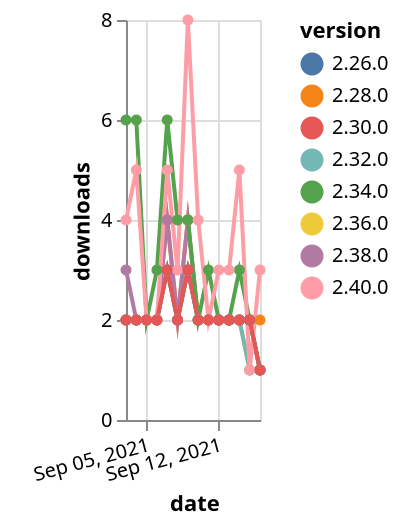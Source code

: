 {"$schema": "https://vega.github.io/schema/vega-lite/v5.json", "description": "A simple bar chart with embedded data.", "data": {"values": [{"date": "2021-09-03", "total": 1058, "delta": 2, "version": "2.36.0"}, {"date": "2021-09-04", "total": 1060, "delta": 2, "version": "2.36.0"}, {"date": "2021-09-05", "total": 1062, "delta": 2, "version": "2.36.0"}, {"date": "2021-09-06", "total": 1064, "delta": 2, "version": "2.36.0"}, {"date": "2021-09-07", "total": 1067, "delta": 3, "version": "2.36.0"}, {"date": "2021-09-08", "total": 1069, "delta": 2, "version": "2.36.0"}, {"date": "2021-09-09", "total": 1072, "delta": 3, "version": "2.36.0"}, {"date": "2021-09-10", "total": 1074, "delta": 2, "version": "2.36.0"}, {"date": "2021-09-11", "total": 1076, "delta": 2, "version": "2.36.0"}, {"date": "2021-09-12", "total": 1078, "delta": 2, "version": "2.36.0"}, {"date": "2021-09-13", "total": 1080, "delta": 2, "version": "2.36.0"}, {"date": "2021-09-14", "total": 1082, "delta": 2, "version": "2.36.0"}, {"date": "2021-09-15", "total": 1083, "delta": 1, "version": "2.36.0"}, {"date": "2021-09-16", "total": 1084, "delta": 1, "version": "2.36.0"}, {"date": "2021-09-03", "total": 1699, "delta": 2, "version": "2.32.0"}, {"date": "2021-09-04", "total": 1701, "delta": 2, "version": "2.32.0"}, {"date": "2021-09-05", "total": 1703, "delta": 2, "version": "2.32.0"}, {"date": "2021-09-06", "total": 1705, "delta": 2, "version": "2.32.0"}, {"date": "2021-09-07", "total": 1708, "delta": 3, "version": "2.32.0"}, {"date": "2021-09-08", "total": 1710, "delta": 2, "version": "2.32.0"}, {"date": "2021-09-09", "total": 1713, "delta": 3, "version": "2.32.0"}, {"date": "2021-09-10", "total": 1715, "delta": 2, "version": "2.32.0"}, {"date": "2021-09-11", "total": 1717, "delta": 2, "version": "2.32.0"}, {"date": "2021-09-12", "total": 1719, "delta": 2, "version": "2.32.0"}, {"date": "2021-09-13", "total": 1721, "delta": 2, "version": "2.32.0"}, {"date": "2021-09-14", "total": 1723, "delta": 2, "version": "2.32.0"}, {"date": "2021-09-15", "total": 1724, "delta": 1, "version": "2.32.0"}, {"date": "2021-09-16", "total": 1725, "delta": 1, "version": "2.32.0"}, {"date": "2021-09-03", "total": 2603, "delta": 2, "version": "2.28.0"}, {"date": "2021-09-04", "total": 2605, "delta": 2, "version": "2.28.0"}, {"date": "2021-09-05", "total": 2607, "delta": 2, "version": "2.28.0"}, {"date": "2021-09-06", "total": 2609, "delta": 2, "version": "2.28.0"}, {"date": "2021-09-07", "total": 2613, "delta": 4, "version": "2.28.0"}, {"date": "2021-09-08", "total": 2615, "delta": 2, "version": "2.28.0"}, {"date": "2021-09-09", "total": 2619, "delta": 4, "version": "2.28.0"}, {"date": "2021-09-10", "total": 2621, "delta": 2, "version": "2.28.0"}, {"date": "2021-09-11", "total": 2623, "delta": 2, "version": "2.28.0"}, {"date": "2021-09-12", "total": 2625, "delta": 2, "version": "2.28.0"}, {"date": "2021-09-13", "total": 2627, "delta": 2, "version": "2.28.0"}, {"date": "2021-09-14", "total": 2629, "delta": 2, "version": "2.28.0"}, {"date": "2021-09-15", "total": 2631, "delta": 2, "version": "2.28.0"}, {"date": "2021-09-16", "total": 2633, "delta": 2, "version": "2.28.0"}, {"date": "2021-09-03", "total": 2417, "delta": 2, "version": "2.26.0"}, {"date": "2021-09-04", "total": 2419, "delta": 2, "version": "2.26.0"}, {"date": "2021-09-05", "total": 2421, "delta": 2, "version": "2.26.0"}, {"date": "2021-09-06", "total": 2423, "delta": 2, "version": "2.26.0"}, {"date": "2021-09-07", "total": 2426, "delta": 3, "version": "2.26.0"}, {"date": "2021-09-08", "total": 2428, "delta": 2, "version": "2.26.0"}, {"date": "2021-09-09", "total": 2431, "delta": 3, "version": "2.26.0"}, {"date": "2021-09-10", "total": 2433, "delta": 2, "version": "2.26.0"}, {"date": "2021-09-11", "total": 2435, "delta": 2, "version": "2.26.0"}, {"date": "2021-09-12", "total": 2437, "delta": 2, "version": "2.26.0"}, {"date": "2021-09-13", "total": 2439, "delta": 2, "version": "2.26.0"}, {"date": "2021-09-14", "total": 2441, "delta": 2, "version": "2.26.0"}, {"date": "2021-09-15", "total": 2443, "delta": 2, "version": "2.26.0"}, {"date": "2021-09-16", "total": 2444, "delta": 1, "version": "2.26.0"}, {"date": "2021-09-03", "total": 989, "delta": 3, "version": "2.38.0"}, {"date": "2021-09-04", "total": 991, "delta": 2, "version": "2.38.0"}, {"date": "2021-09-05", "total": 993, "delta": 2, "version": "2.38.0"}, {"date": "2021-09-06", "total": 995, "delta": 2, "version": "2.38.0"}, {"date": "2021-09-07", "total": 999, "delta": 4, "version": "2.38.0"}, {"date": "2021-09-08", "total": 1001, "delta": 2, "version": "2.38.0"}, {"date": "2021-09-09", "total": 1005, "delta": 4, "version": "2.38.0"}, {"date": "2021-09-10", "total": 1007, "delta": 2, "version": "2.38.0"}, {"date": "2021-09-11", "total": 1009, "delta": 2, "version": "2.38.0"}, {"date": "2021-09-12", "total": 1011, "delta": 2, "version": "2.38.0"}, {"date": "2021-09-13", "total": 1013, "delta": 2, "version": "2.38.0"}, {"date": "2021-09-14", "total": 1015, "delta": 2, "version": "2.38.0"}, {"date": "2021-09-15", "total": 1017, "delta": 2, "version": "2.38.0"}, {"date": "2021-09-16", "total": 1018, "delta": 1, "version": "2.38.0"}, {"date": "2021-09-03", "total": 2699, "delta": 6, "version": "2.34.0"}, {"date": "2021-09-04", "total": 2705, "delta": 6, "version": "2.34.0"}, {"date": "2021-09-05", "total": 2707, "delta": 2, "version": "2.34.0"}, {"date": "2021-09-06", "total": 2710, "delta": 3, "version": "2.34.0"}, {"date": "2021-09-07", "total": 2716, "delta": 6, "version": "2.34.0"}, {"date": "2021-09-08", "total": 2720, "delta": 4, "version": "2.34.0"}, {"date": "2021-09-09", "total": 2724, "delta": 4, "version": "2.34.0"}, {"date": "2021-09-10", "total": 2726, "delta": 2, "version": "2.34.0"}, {"date": "2021-09-11", "total": 2729, "delta": 3, "version": "2.34.0"}, {"date": "2021-09-12", "total": 2731, "delta": 2, "version": "2.34.0"}, {"date": "2021-09-13", "total": 2733, "delta": 2, "version": "2.34.0"}, {"date": "2021-09-14", "total": 2736, "delta": 3, "version": "2.34.0"}, {"date": "2021-09-15", "total": 2738, "delta": 2, "version": "2.34.0"}, {"date": "2021-09-16", "total": 2739, "delta": 1, "version": "2.34.0"}, {"date": "2021-09-03", "total": 304, "delta": 4, "version": "2.40.0"}, {"date": "2021-09-04", "total": 309, "delta": 5, "version": "2.40.0"}, {"date": "2021-09-05", "total": 311, "delta": 2, "version": "2.40.0"}, {"date": "2021-09-06", "total": 313, "delta": 2, "version": "2.40.0"}, {"date": "2021-09-07", "total": 318, "delta": 5, "version": "2.40.0"}, {"date": "2021-09-08", "total": 321, "delta": 3, "version": "2.40.0"}, {"date": "2021-09-09", "total": 329, "delta": 8, "version": "2.40.0"}, {"date": "2021-09-10", "total": 333, "delta": 4, "version": "2.40.0"}, {"date": "2021-09-11", "total": 335, "delta": 2, "version": "2.40.0"}, {"date": "2021-09-12", "total": 338, "delta": 3, "version": "2.40.0"}, {"date": "2021-09-13", "total": 341, "delta": 3, "version": "2.40.0"}, {"date": "2021-09-14", "total": 346, "delta": 5, "version": "2.40.0"}, {"date": "2021-09-15", "total": 347, "delta": 1, "version": "2.40.0"}, {"date": "2021-09-16", "total": 350, "delta": 3, "version": "2.40.0"}, {"date": "2021-09-03", "total": 2236, "delta": 2, "version": "2.30.0"}, {"date": "2021-09-04", "total": 2238, "delta": 2, "version": "2.30.0"}, {"date": "2021-09-05", "total": 2240, "delta": 2, "version": "2.30.0"}, {"date": "2021-09-06", "total": 2242, "delta": 2, "version": "2.30.0"}, {"date": "2021-09-07", "total": 2245, "delta": 3, "version": "2.30.0"}, {"date": "2021-09-08", "total": 2247, "delta": 2, "version": "2.30.0"}, {"date": "2021-09-09", "total": 2250, "delta": 3, "version": "2.30.0"}, {"date": "2021-09-10", "total": 2252, "delta": 2, "version": "2.30.0"}, {"date": "2021-09-11", "total": 2254, "delta": 2, "version": "2.30.0"}, {"date": "2021-09-12", "total": 2256, "delta": 2, "version": "2.30.0"}, {"date": "2021-09-13", "total": 2258, "delta": 2, "version": "2.30.0"}, {"date": "2021-09-14", "total": 2260, "delta": 2, "version": "2.30.0"}, {"date": "2021-09-15", "total": 2262, "delta": 2, "version": "2.30.0"}, {"date": "2021-09-16", "total": 2263, "delta": 1, "version": "2.30.0"}]}, "width": "container", "mark": {"type": "line", "point": {"filled": true}}, "encoding": {"x": {"field": "date", "type": "temporal", "timeUnit": "yearmonthdate", "title": "date", "axis": {"labelAngle": -15}}, "y": {"field": "delta", "type": "quantitative", "title": "downloads"}, "color": {"field": "version", "type": "nominal"}, "tooltip": {"field": "delta"}}}
